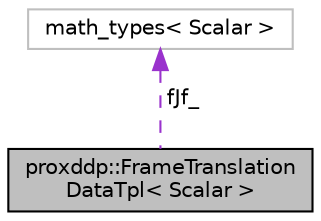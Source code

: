 digraph "proxddp::FrameTranslationDataTpl&lt; Scalar &gt;"
{
 // LATEX_PDF_SIZE
  bgcolor="transparent";
  edge [fontname="Helvetica",fontsize="10",labelfontname="Helvetica",labelfontsize="10"];
  node [fontname="Helvetica",fontsize="10",shape=record];
  Node1 [label="proxddp::FrameTranslation\lDataTpl\< Scalar \>",height=0.2,width=0.4,color="black", fillcolor="grey75", style="filled", fontcolor="black",tooltip=" "];
  Node2 -> Node1 [dir="back",color="darkorchid3",fontsize="10",style="dashed",label=" fJf_" ,fontname="Helvetica"];
  Node2 [label="math_types\< Scalar \>",height=0.2,width=0.4,color="grey75",tooltip=" "];
}
